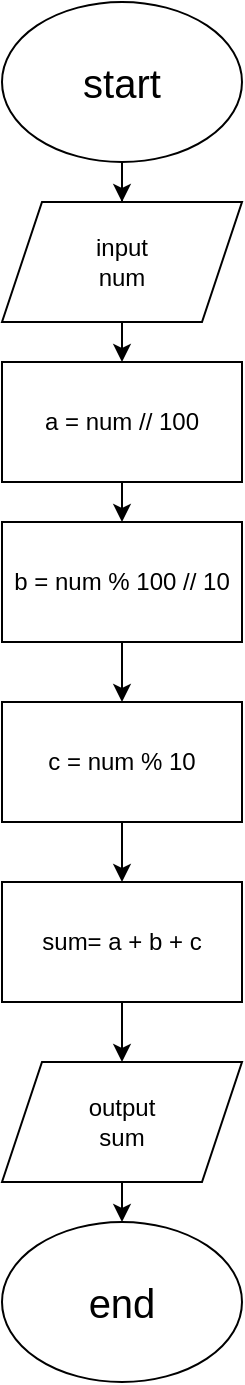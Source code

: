 <mxfile version="13.8.0" type="device" pages="3"><diagram id="le3ZRlpAEs2PLCpXPdz8" name="Linear"><mxGraphModel dx="1038" dy="580" grid="1" gridSize="10" guides="1" tooltips="1" connect="1" arrows="1" fold="1" page="1" pageScale="1" pageWidth="850" pageHeight="1100" math="0" shadow="0"><root><mxCell id="0"/><mxCell id="1" parent="0"/><mxCell id="1KqWHFa26X1lIErBZP4A-10" style="edgeStyle=orthogonalEdgeStyle;rounded=0;orthogonalLoop=1;jettySize=auto;html=1;exitX=0.5;exitY=1;exitDx=0;exitDy=0;" edge="1" parent="1" source="1KqWHFa26X1lIErBZP4A-1" target="1KqWHFa26X1lIErBZP4A-4"><mxGeometry relative="1" as="geometry"/></mxCell><mxCell id="1KqWHFa26X1lIErBZP4A-1" value="&lt;font style=&quot;font-size: 20px&quot;&gt;start&lt;/font&gt;" style="ellipse;whiteSpace=wrap;html=1;" vertex="1" parent="1"><mxGeometry x="340" y="10" width="120" height="80" as="geometry"/></mxCell><mxCell id="1KqWHFa26X1lIErBZP4A-2" value="&lt;font style=&quot;font-size: 20px&quot;&gt;end&lt;/font&gt;" style="ellipse;whiteSpace=wrap;html=1;" vertex="1" parent="1"><mxGeometry x="340" y="620" width="120" height="80" as="geometry"/></mxCell><mxCell id="1KqWHFa26X1lIErBZP4A-11" style="edgeStyle=orthogonalEdgeStyle;rounded=0;orthogonalLoop=1;jettySize=auto;html=1;exitX=0.5;exitY=1;exitDx=0;exitDy=0;entryX=0.5;entryY=0;entryDx=0;entryDy=0;" edge="1" parent="1" source="1KqWHFa26X1lIErBZP4A-4" target="1KqWHFa26X1lIErBZP4A-6"><mxGeometry relative="1" as="geometry"/></mxCell><mxCell id="1KqWHFa26X1lIErBZP4A-4" value="input&lt;br&gt;num" style="shape=parallelogram;perimeter=parallelogramPerimeter;whiteSpace=wrap;html=1;fixedSize=1;" vertex="1" parent="1"><mxGeometry x="340" y="110" width="120" height="60" as="geometry"/></mxCell><mxCell id="1KqWHFa26X1lIErBZP4A-16" style="edgeStyle=orthogonalEdgeStyle;rounded=0;orthogonalLoop=1;jettySize=auto;html=1;exitX=0.5;exitY=1;exitDx=0;exitDy=0;entryX=0.5;entryY=0;entryDx=0;entryDy=0;" edge="1" parent="1" source="1KqWHFa26X1lIErBZP4A-5" target="1KqWHFa26X1lIErBZP4A-2"><mxGeometry relative="1" as="geometry"/></mxCell><mxCell id="1KqWHFa26X1lIErBZP4A-5" value="output&lt;br&gt;sum" style="shape=parallelogram;perimeter=parallelogramPerimeter;whiteSpace=wrap;html=1;fixedSize=1;" vertex="1" parent="1"><mxGeometry x="340" y="540" width="120" height="60" as="geometry"/></mxCell><mxCell id="1KqWHFa26X1lIErBZP4A-12" style="edgeStyle=orthogonalEdgeStyle;rounded=0;orthogonalLoop=1;jettySize=auto;html=1;exitX=0.5;exitY=1;exitDx=0;exitDy=0;entryX=0.5;entryY=0;entryDx=0;entryDy=0;" edge="1" parent="1" source="1KqWHFa26X1lIErBZP4A-6" target="1KqWHFa26X1lIErBZP4A-7"><mxGeometry relative="1" as="geometry"/></mxCell><mxCell id="1KqWHFa26X1lIErBZP4A-6" value="a = num // 100" style="rounded=0;whiteSpace=wrap;html=1;" vertex="1" parent="1"><mxGeometry x="340" y="190" width="120" height="60" as="geometry"/></mxCell><mxCell id="1KqWHFa26X1lIErBZP4A-13" style="edgeStyle=orthogonalEdgeStyle;rounded=0;orthogonalLoop=1;jettySize=auto;html=1;exitX=0.5;exitY=1;exitDx=0;exitDy=0;entryX=0.5;entryY=0;entryDx=0;entryDy=0;" edge="1" parent="1" source="1KqWHFa26X1lIErBZP4A-7" target="1KqWHFa26X1lIErBZP4A-8"><mxGeometry relative="1" as="geometry"/></mxCell><mxCell id="1KqWHFa26X1lIErBZP4A-7" value="b = num % 100 // 10" style="rounded=0;whiteSpace=wrap;html=1;" vertex="1" parent="1"><mxGeometry x="340" y="270" width="120" height="60" as="geometry"/></mxCell><mxCell id="1KqWHFa26X1lIErBZP4A-14" style="edgeStyle=orthogonalEdgeStyle;rounded=0;orthogonalLoop=1;jettySize=auto;html=1;exitX=0.5;exitY=1;exitDx=0;exitDy=0;" edge="1" parent="1" source="1KqWHFa26X1lIErBZP4A-8" target="1KqWHFa26X1lIErBZP4A-9"><mxGeometry relative="1" as="geometry"/></mxCell><mxCell id="1KqWHFa26X1lIErBZP4A-8" value="c = num % 10" style="rounded=0;whiteSpace=wrap;html=1;" vertex="1" parent="1"><mxGeometry x="340" y="360" width="120" height="60" as="geometry"/></mxCell><mxCell id="1KqWHFa26X1lIErBZP4A-15" style="edgeStyle=orthogonalEdgeStyle;rounded=0;orthogonalLoop=1;jettySize=auto;html=1;exitX=0.5;exitY=1;exitDx=0;exitDy=0;" edge="1" parent="1" source="1KqWHFa26X1lIErBZP4A-9" target="1KqWHFa26X1lIErBZP4A-5"><mxGeometry relative="1" as="geometry"/></mxCell><mxCell id="1KqWHFa26X1lIErBZP4A-9" value="sum= a + b + c" style="rounded=0;whiteSpace=wrap;html=1;" vertex="1" parent="1"><mxGeometry x="340" y="450" width="120" height="60" as="geometry"/></mxCell></root></mxGraphModel></diagram><diagram id="AELGNr2srzXnskOBJ0z2" name="Conditional"><mxGraphModel dx="1038" dy="580" grid="1" gridSize="10" guides="1" tooltips="1" connect="1" arrows="1" fold="1" page="1" pageScale="1" pageWidth="850" pageHeight="1100" math="0" shadow="0"><root><mxCell id="rsuCfdZAqvge0PPWX4La-0"/><mxCell id="rsuCfdZAqvge0PPWX4La-1" parent="rsuCfdZAqvge0PPWX4La-0"/><mxCell id="3aZSywQ5XAB2-1Pl7HT9-15" style="edgeStyle=orthogonalEdgeStyle;rounded=0;orthogonalLoop=1;jettySize=auto;html=1;exitX=0.5;exitY=1;exitDx=0;exitDy=0;" edge="1" parent="rsuCfdZAqvge0PPWX4La-1" source="3aZSywQ5XAB2-1Pl7HT9-16" target="3aZSywQ5XAB2-1Pl7HT9-19"><mxGeometry relative="1" as="geometry"/></mxCell><mxCell id="3aZSywQ5XAB2-1Pl7HT9-16" value="&lt;font style=&quot;font-size: 20px&quot;&gt;start&lt;/font&gt;" style="ellipse;whiteSpace=wrap;html=1;" vertex="1" parent="rsuCfdZAqvge0PPWX4La-1"><mxGeometry x="350" y="20" width="120" height="80" as="geometry"/></mxCell><mxCell id="3aZSywQ5XAB2-1Pl7HT9-17" value="&lt;font style=&quot;font-size: 20px&quot;&gt;end&lt;/font&gt;" style="ellipse;whiteSpace=wrap;html=1;" vertex="1" parent="rsuCfdZAqvge0PPWX4La-1"><mxGeometry x="250" y="760" width="120" height="80" as="geometry"/></mxCell><mxCell id="3aZSywQ5XAB2-1Pl7HT9-19" value="input&lt;br&gt;num" style="shape=parallelogram;perimeter=parallelogramPerimeter;whiteSpace=wrap;html=1;fixedSize=1;" vertex="1" parent="rsuCfdZAqvge0PPWX4La-1"><mxGeometry x="350" y="120" width="120" height="60" as="geometry"/></mxCell><mxCell id="3aZSywQ5XAB2-1Pl7HT9-34" value="" style="edgeStyle=orthogonalEdgeStyle;rounded=0;orthogonalLoop=1;jettySize=auto;html=1;" edge="1" parent="rsuCfdZAqvge0PPWX4La-1" source="3aZSywQ5XAB2-1Pl7HT9-21" target="3aZSywQ5XAB2-1Pl7HT9-17"><mxGeometry relative="1" as="geometry"/></mxCell><mxCell id="3aZSywQ5XAB2-1Pl7HT9-21" value="output&lt;br&gt;result" style="shape=parallelogram;perimeter=parallelogramPerimeter;whiteSpace=wrap;html=1;fixedSize=1;" vertex="1" parent="rsuCfdZAqvge0PPWX4La-1"><mxGeometry x="250" y="660" width="120" height="60" as="geometry"/></mxCell><mxCell id="3aZSywQ5XAB2-1Pl7HT9-30" style="edgeStyle=orthogonalEdgeStyle;rounded=0;orthogonalLoop=1;jettySize=auto;html=1;exitX=0.5;exitY=1;exitDx=0;exitDy=0;entryX=0.5;entryY=0;entryDx=0;entryDy=0;" edge="1" parent="rsuCfdZAqvge0PPWX4La-1" source="3aZSywQ5XAB2-1Pl7HT9-23" target="3aZSywQ5XAB2-1Pl7HT9-25"><mxGeometry relative="1" as="geometry"/></mxCell><mxCell id="3aZSywQ5XAB2-1Pl7HT9-23" value="a = num // 100" style="rounded=0;whiteSpace=wrap;html=1;" vertex="1" parent="rsuCfdZAqvge0PPWX4La-1"><mxGeometry x="455" y="280" width="120" height="60" as="geometry"/></mxCell><mxCell id="3aZSywQ5XAB2-1Pl7HT9-24" style="edgeStyle=orthogonalEdgeStyle;rounded=0;orthogonalLoop=1;jettySize=auto;html=1;exitX=0.5;exitY=1;exitDx=0;exitDy=0;entryX=0.5;entryY=0;entryDx=0;entryDy=0;" edge="1" parent="rsuCfdZAqvge0PPWX4La-1" source="3aZSywQ5XAB2-1Pl7HT9-25" target="3aZSywQ5XAB2-1Pl7HT9-27"><mxGeometry relative="1" as="geometry"/></mxCell><mxCell id="3aZSywQ5XAB2-1Pl7HT9-25" value="b = num % 100 // 10" style="rounded=0;whiteSpace=wrap;html=1;" vertex="1" parent="rsuCfdZAqvge0PPWX4La-1"><mxGeometry x="455" y="380" width="120" height="60" as="geometry"/></mxCell><mxCell id="3aZSywQ5XAB2-1Pl7HT9-26" style="edgeStyle=orthogonalEdgeStyle;rounded=0;orthogonalLoop=1;jettySize=auto;html=1;exitX=0.5;exitY=1;exitDx=0;exitDy=0;" edge="1" parent="rsuCfdZAqvge0PPWX4La-1" source="3aZSywQ5XAB2-1Pl7HT9-27" target="3aZSywQ5XAB2-1Pl7HT9-29"><mxGeometry relative="1" as="geometry"/></mxCell><mxCell id="3aZSywQ5XAB2-1Pl7HT9-27" value="c = num % 10" style="rounded=0;whiteSpace=wrap;html=1;" vertex="1" parent="rsuCfdZAqvge0PPWX4La-1"><mxGeometry x="455" y="470" width="120" height="60" as="geometry"/></mxCell><mxCell id="3aZSywQ5XAB2-1Pl7HT9-28" style="edgeStyle=orthogonalEdgeStyle;rounded=0;orthogonalLoop=1;jettySize=auto;html=1;exitX=0.5;exitY=1;exitDx=0;exitDy=0;entryX=0.5;entryY=0;entryDx=0;entryDy=0;" edge="1" parent="rsuCfdZAqvge0PPWX4La-1" source="3aZSywQ5XAB2-1Pl7HT9-29" target="3aZSywQ5XAB2-1Pl7HT9-21"><mxGeometry relative="1" as="geometry"><mxPoint x="270" y="640" as="targetPoint"/></mxGeometry></mxCell><mxCell id="3aZSywQ5XAB2-1Pl7HT9-29" value="result = a + b + c" style="rounded=0;whiteSpace=wrap;html=1;" vertex="1" parent="rsuCfdZAqvge0PPWX4La-1"><mxGeometry x="455" y="560" width="120" height="60" as="geometry"/></mxCell><mxCell id="3aZSywQ5XAB2-1Pl7HT9-40" style="edgeStyle=orthogonalEdgeStyle;rounded=0;orthogonalLoop=1;jettySize=auto;html=1;exitX=0;exitY=0.5;exitDx=0;exitDy=0;entryX=0.5;entryY=0;entryDx=0;entryDy=0;" edge="1" parent="rsuCfdZAqvge0PPWX4La-1" source="3aZSywQ5XAB2-1Pl7HT9-31" target="3aZSywQ5XAB2-1Pl7HT9-35"><mxGeometry relative="1" as="geometry"/></mxCell><mxCell id="3aZSywQ5XAB2-1Pl7HT9-41" style="edgeStyle=orthogonalEdgeStyle;rounded=0;orthogonalLoop=1;jettySize=auto;html=1;exitX=1;exitY=0.5;exitDx=0;exitDy=0;entryX=0.5;entryY=0;entryDx=0;entryDy=0;" edge="1" parent="rsuCfdZAqvge0PPWX4La-1" source="3aZSywQ5XAB2-1Pl7HT9-31" target="3aZSywQ5XAB2-1Pl7HT9-23"><mxGeometry relative="1" as="geometry"/></mxCell><mxCell id="3aZSywQ5XAB2-1Pl7HT9-31" value="num &amp;gt; 99 &amp;amp; &lt;br&gt;num &amp;lt; 1000" style="rhombus;whiteSpace=wrap;html=1;" vertex="1" parent="rsuCfdZAqvge0PPWX4La-1"><mxGeometry x="365" y="200" width="100" height="100" as="geometry"/></mxCell><mxCell id="3aZSywQ5XAB2-1Pl7HT9-32" style="edgeStyle=orthogonalEdgeStyle;rounded=0;orthogonalLoop=1;jettySize=auto;html=1;exitX=0.5;exitY=1;exitDx=0;exitDy=0;entryX=0.5;entryY=0;entryDx=0;entryDy=0;" edge="1" parent="rsuCfdZAqvge0PPWX4La-1" source="3aZSywQ5XAB2-1Pl7HT9-19" target="3aZSywQ5XAB2-1Pl7HT9-31"><mxGeometry relative="1" as="geometry"><mxPoint x="410" y="180" as="sourcePoint"/><mxPoint x="410" y="280" as="targetPoint"/></mxGeometry></mxCell><mxCell id="3aZSywQ5XAB2-1Pl7HT9-37" style="edgeStyle=orthogonalEdgeStyle;rounded=0;orthogonalLoop=1;jettySize=auto;html=1;exitX=0.5;exitY=1;exitDx=0;exitDy=0;" edge="1" parent="rsuCfdZAqvge0PPWX4La-1" source="3aZSywQ5XAB2-1Pl7HT9-35" target="3aZSywQ5XAB2-1Pl7HT9-21"><mxGeometry relative="1" as="geometry"/></mxCell><mxCell id="3aZSywQ5XAB2-1Pl7HT9-35" value="result = &quot;Please write three-digit number&quot;" style="rounded=0;whiteSpace=wrap;html=1;" vertex="1" parent="rsuCfdZAqvge0PPWX4La-1"><mxGeometry x="250" y="280" width="120" height="60" as="geometry"/></mxCell><mxCell id="3aZSywQ5XAB2-1Pl7HT9-38" value="yes" style="text;html=1;align=center;verticalAlign=middle;resizable=0;points=[];autosize=1;" vertex="1" parent="rsuCfdZAqvge0PPWX4La-1"><mxGeometry x="455" y="190" width="30" height="20" as="geometry"/></mxCell><mxCell id="3aZSywQ5XAB2-1Pl7HT9-39" value="no" style="text;html=1;align=center;verticalAlign=middle;resizable=0;points=[];autosize=1;" vertex="1" parent="rsuCfdZAqvge0PPWX4La-1"><mxGeometry x="335" y="190" width="30" height="20" as="geometry"/></mxCell></root></mxGraphModel></diagram><diagram id="1z-e_98y8OlmKE7F6Wor" name="Cyclic"><mxGraphModel dx="1038" dy="580" grid="1" gridSize="10" guides="1" tooltips="1" connect="1" arrows="1" fold="1" page="1" pageScale="1" pageWidth="850" pageHeight="1100" math="0" shadow="0"><root><mxCell id="mQWKckwNjHSrMhGIaNxI-0"/><mxCell id="mQWKckwNjHSrMhGIaNxI-1" parent="mQWKckwNjHSrMhGIaNxI-0"/><mxCell id="Vsnd3kwyL-VYkR4bHF0W-0" style="edgeStyle=orthogonalEdgeStyle;rounded=0;orthogonalLoop=1;jettySize=auto;html=1;exitX=0.5;exitY=1;exitDx=0;exitDy=0;" edge="1" parent="mQWKckwNjHSrMhGIaNxI-1" source="Vsnd3kwyL-VYkR4bHF0W-1" target="Vsnd3kwyL-VYkR4bHF0W-4"><mxGeometry relative="1" as="geometry"/></mxCell><mxCell id="Vsnd3kwyL-VYkR4bHF0W-1" value="&lt;font style=&quot;font-size: 20px&quot;&gt;start&lt;/font&gt;" style="ellipse;whiteSpace=wrap;html=1;" vertex="1" parent="mQWKckwNjHSrMhGIaNxI-1"><mxGeometry x="340" y="10" width="120" height="80" as="geometry"/></mxCell><mxCell id="Vsnd3kwyL-VYkR4bHF0W-2" value="&lt;font style=&quot;font-size: 20px&quot;&gt;end&lt;/font&gt;" style="ellipse;whiteSpace=wrap;html=1;" vertex="1" parent="mQWKckwNjHSrMhGIaNxI-1"><mxGeometry x="340" y="560" width="120" height="80" as="geometry"/></mxCell><mxCell id="ECW5YniH7Oo_rO2SVUlK-1" style="edgeStyle=orthogonalEdgeStyle;rounded=0;orthogonalLoop=1;jettySize=auto;html=1;exitX=0.5;exitY=1;exitDx=0;exitDy=0;entryX=0.5;entryY=0;entryDx=0;entryDy=0;" edge="1" parent="mQWKckwNjHSrMhGIaNxI-1" source="Vsnd3kwyL-VYkR4bHF0W-4" target="ECW5YniH7Oo_rO2SVUlK-0"><mxGeometry relative="1" as="geometry"/></mxCell><mxCell id="Vsnd3kwyL-VYkR4bHF0W-4" value="input&lt;br&gt;num" style="shape=parallelogram;perimeter=parallelogramPerimeter;whiteSpace=wrap;html=1;fixedSize=1;" vertex="1" parent="mQWKckwNjHSrMhGIaNxI-1"><mxGeometry x="340" y="110" width="120" height="60" as="geometry"/></mxCell><mxCell id="Vsnd3kwyL-VYkR4bHF0W-5" style="edgeStyle=orthogonalEdgeStyle;rounded=0;orthogonalLoop=1;jettySize=auto;html=1;exitX=0.5;exitY=1;exitDx=0;exitDy=0;entryX=0.5;entryY=0;entryDx=0;entryDy=0;" edge="1" parent="mQWKckwNjHSrMhGIaNxI-1" source="Vsnd3kwyL-VYkR4bHF0W-6" target="Vsnd3kwyL-VYkR4bHF0W-2"><mxGeometry relative="1" as="geometry"><Array as="points"><mxPoint x="220" y="520"/><mxPoint x="400" y="520"/></Array></mxGeometry></mxCell><mxCell id="Vsnd3kwyL-VYkR4bHF0W-6" value="output&lt;br&gt;sum" style="shape=parallelogram;perimeter=parallelogramPerimeter;whiteSpace=wrap;html=1;fixedSize=1;" vertex="1" parent="mQWKckwNjHSrMhGIaNxI-1"><mxGeometry x="160" y="400" width="120" height="60" as="geometry"/></mxCell><mxCell id="ECW5YniH7Oo_rO2SVUlK-11" style="edgeStyle=orthogonalEdgeStyle;rounded=0;orthogonalLoop=1;jettySize=auto;html=1;exitX=0.5;exitY=1;exitDx=0;exitDy=0;entryX=1;entryY=0.5;entryDx=0;entryDy=0;" edge="1" parent="mQWKckwNjHSrMhGIaNxI-1" source="Vsnd3kwyL-VYkR4bHF0W-14" target="ECW5YniH7Oo_rO2SVUlK-3"><mxGeometry relative="1" as="geometry"><Array as="points"><mxPoint x="400" y="490"/><mxPoint x="480" y="490"/><mxPoint x="480" y="340"/></Array></mxGeometry></mxCell><mxCell id="Vsnd3kwyL-VYkR4bHF0W-14" value="sum += num % 10&lt;br&gt;num //= 10" style="rounded=0;whiteSpace=wrap;html=1;" vertex="1" parent="mQWKckwNjHSrMhGIaNxI-1"><mxGeometry x="340" y="410" width="120" height="60" as="geometry"/></mxCell><mxCell id="ECW5YniH7Oo_rO2SVUlK-2" style="edgeStyle=orthogonalEdgeStyle;rounded=0;orthogonalLoop=1;jettySize=auto;html=1;exitX=0.5;exitY=1;exitDx=0;exitDy=0;entryX=0.5;entryY=0;entryDx=0;entryDy=0;" edge="1" parent="mQWKckwNjHSrMhGIaNxI-1" source="ECW5YniH7Oo_rO2SVUlK-0"><mxGeometry relative="1" as="geometry"><mxPoint x="400" y="300" as="targetPoint"/></mxGeometry></mxCell><mxCell id="ECW5YniH7Oo_rO2SVUlK-0" value="sum = 0" style="rounded=0;whiteSpace=wrap;html=1;" vertex="1" parent="mQWKckwNjHSrMhGIaNxI-1"><mxGeometry x="340" y="200" width="120" height="60" as="geometry"/></mxCell><mxCell id="ECW5YniH7Oo_rO2SVUlK-7" style="edgeStyle=orthogonalEdgeStyle;rounded=0;orthogonalLoop=1;jettySize=auto;html=1;exitX=0;exitY=0.5;exitDx=0;exitDy=0;entryX=0.5;entryY=0;entryDx=0;entryDy=0;" edge="1" parent="mQWKckwNjHSrMhGIaNxI-1" source="ECW5YniH7Oo_rO2SVUlK-3" target="Vsnd3kwyL-VYkR4bHF0W-6"><mxGeometry relative="1" as="geometry"/></mxCell><mxCell id="ECW5YniH7Oo_rO2SVUlK-9" style="edgeStyle=orthogonalEdgeStyle;rounded=0;orthogonalLoop=1;jettySize=auto;html=1;exitX=0.5;exitY=1;exitDx=0;exitDy=0;entryX=0.5;entryY=0;entryDx=0;entryDy=0;" edge="1" parent="mQWKckwNjHSrMhGIaNxI-1" source="ECW5YniH7Oo_rO2SVUlK-3" target="Vsnd3kwyL-VYkR4bHF0W-14"><mxGeometry relative="1" as="geometry"/></mxCell><mxCell id="ECW5YniH7Oo_rO2SVUlK-3" value="num &amp;gt; 0" style="rhombus;whiteSpace=wrap;html=1;" vertex="1" parent="mQWKckwNjHSrMhGIaNxI-1"><mxGeometry x="360" y="300" width="80" height="80" as="geometry"/></mxCell><mxCell id="ECW5YniH7Oo_rO2SVUlK-4" value="yes" style="text;html=1;align=center;verticalAlign=middle;resizable=0;points=[];autosize=1;" vertex="1" parent="mQWKckwNjHSrMhGIaNxI-1"><mxGeometry x="410" y="370" width="30" height="20" as="geometry"/></mxCell><mxCell id="ECW5YniH7Oo_rO2SVUlK-5" value="no" style="text;html=1;align=center;verticalAlign=middle;resizable=0;points=[];autosize=1;" vertex="1" parent="mQWKckwNjHSrMhGIaNxI-1"><mxGeometry x="325" y="310" width="30" height="20" as="geometry"/></mxCell></root></mxGraphModel></diagram></mxfile>